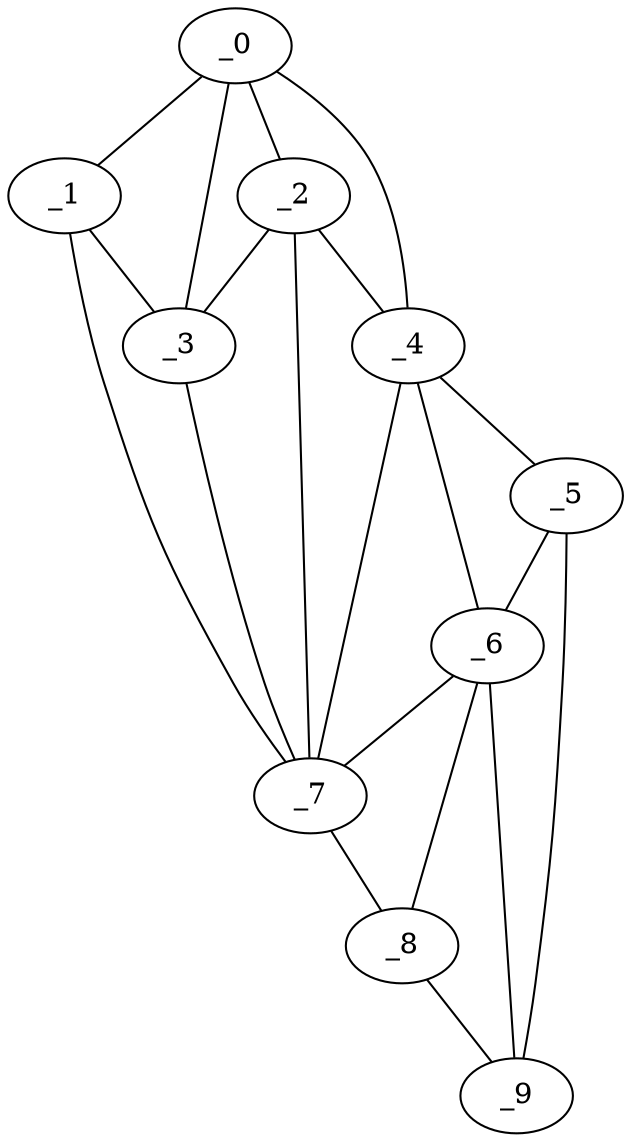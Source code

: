 graph "obj63__240.gxl" {
	_0	 [x=61,
		y=42];
	_1	 [x=61,
		y=68];
	_0 -- _1	 [valence=1];
	_2	 [x=64,
		y=37];
	_0 -- _2	 [valence=1];
	_3	 [x=67,
		y=48];
	_0 -- _3	 [valence=1];
	_4	 [x=73,
		y=16];
	_0 -- _4	 [valence=1];
	_1 -- _3	 [valence=1];
	_7	 [x=89,
		y=35];
	_1 -- _7	 [valence=1];
	_2 -- _3	 [valence=2];
	_2 -- _4	 [valence=2];
	_2 -- _7	 [valence=1];
	_3 -- _7	 [valence=2];
	_5	 [x=76,
		y=10];
	_4 -- _5	 [valence=1];
	_6	 [x=88,
		y=13];
	_4 -- _6	 [valence=2];
	_4 -- _7	 [valence=2];
	_5 -- _6	 [valence=2];
	_9	 [x=100,
		y=11];
	_5 -- _9	 [valence=1];
	_6 -- _7	 [valence=1];
	_8	 [x=99,
		y=16];
	_6 -- _8	 [valence=2];
	_6 -- _9	 [valence=2];
	_7 -- _8	 [valence=1];
	_8 -- _9	 [valence=1];
}
